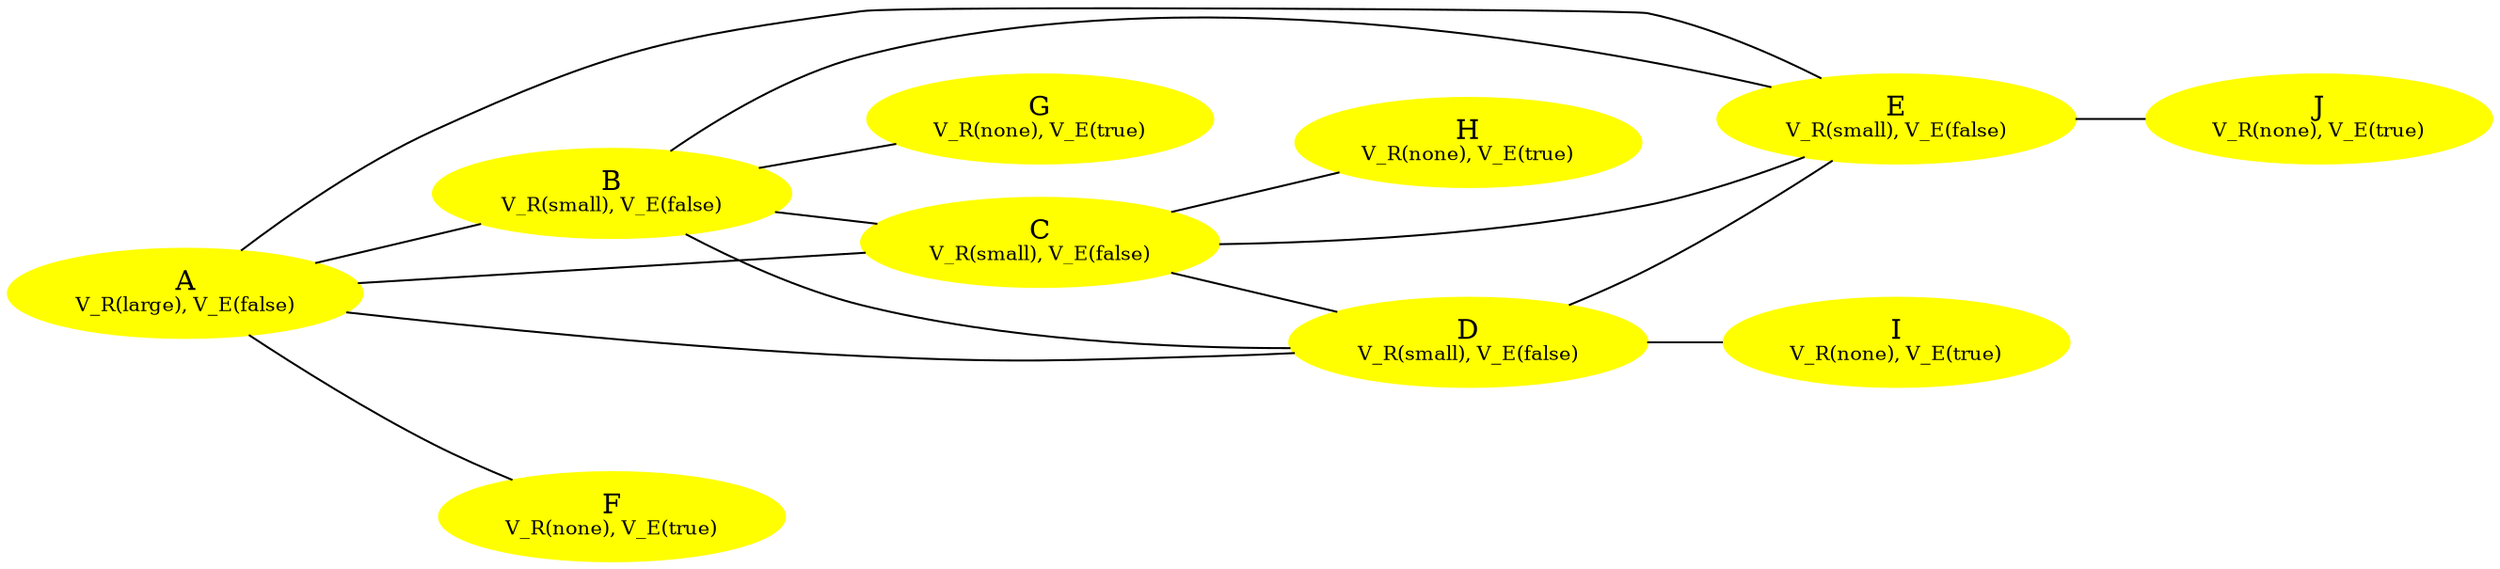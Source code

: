 graph {
 rankdir=LR;
A[label=<A<BR /><FONT POINT-SIZE="10">V_R(large), V_E(false)</FONT>>,style=filled, color=yellow];
B[label=<B<BR /><FONT POINT-SIZE="10">V_R(small), V_E(false)</FONT>>,style=filled, color=yellow];
C[label=<C<BR /><FONT POINT-SIZE="10">V_R(small), V_E(false)</FONT>>,style=filled, color=yellow];
D[label=<D<BR /><FONT POINT-SIZE="10">V_R(small), V_E(false)</FONT>>,style=filled, color=yellow];
E[label=<E<BR /><FONT POINT-SIZE="10">V_R(small), V_E(false)</FONT>>,style=filled, color=yellow];
F[label=<F<BR /><FONT POINT-SIZE="10">V_R(none), V_E(true)</FONT>>,style=filled, color=yellow];
G[label=<G<BR /><FONT POINT-SIZE="10">V_R(none), V_E(true)</FONT>>,style=filled, color=yellow];
H[label=<H<BR /><FONT POINT-SIZE="10">V_R(none), V_E(true)</FONT>>,style=filled, color=yellow];
I[label=<I<BR /><FONT POINT-SIZE="10">V_R(none), V_E(true)</FONT>>,style=filled, color=yellow];
J[label=<J<BR /><FONT POINT-SIZE="10">V_R(none), V_E(true)</FONT>>,style=filled, color=yellow];
A -- {{B C D E F }}
B -- {{C D E G }}
C -- {{D E H }}
D -- {{E I }}
E -- {{J }}
F -- {{}}
G -- {{}}
H -- {{}}
I -- {{}}
J -- {{}}
}